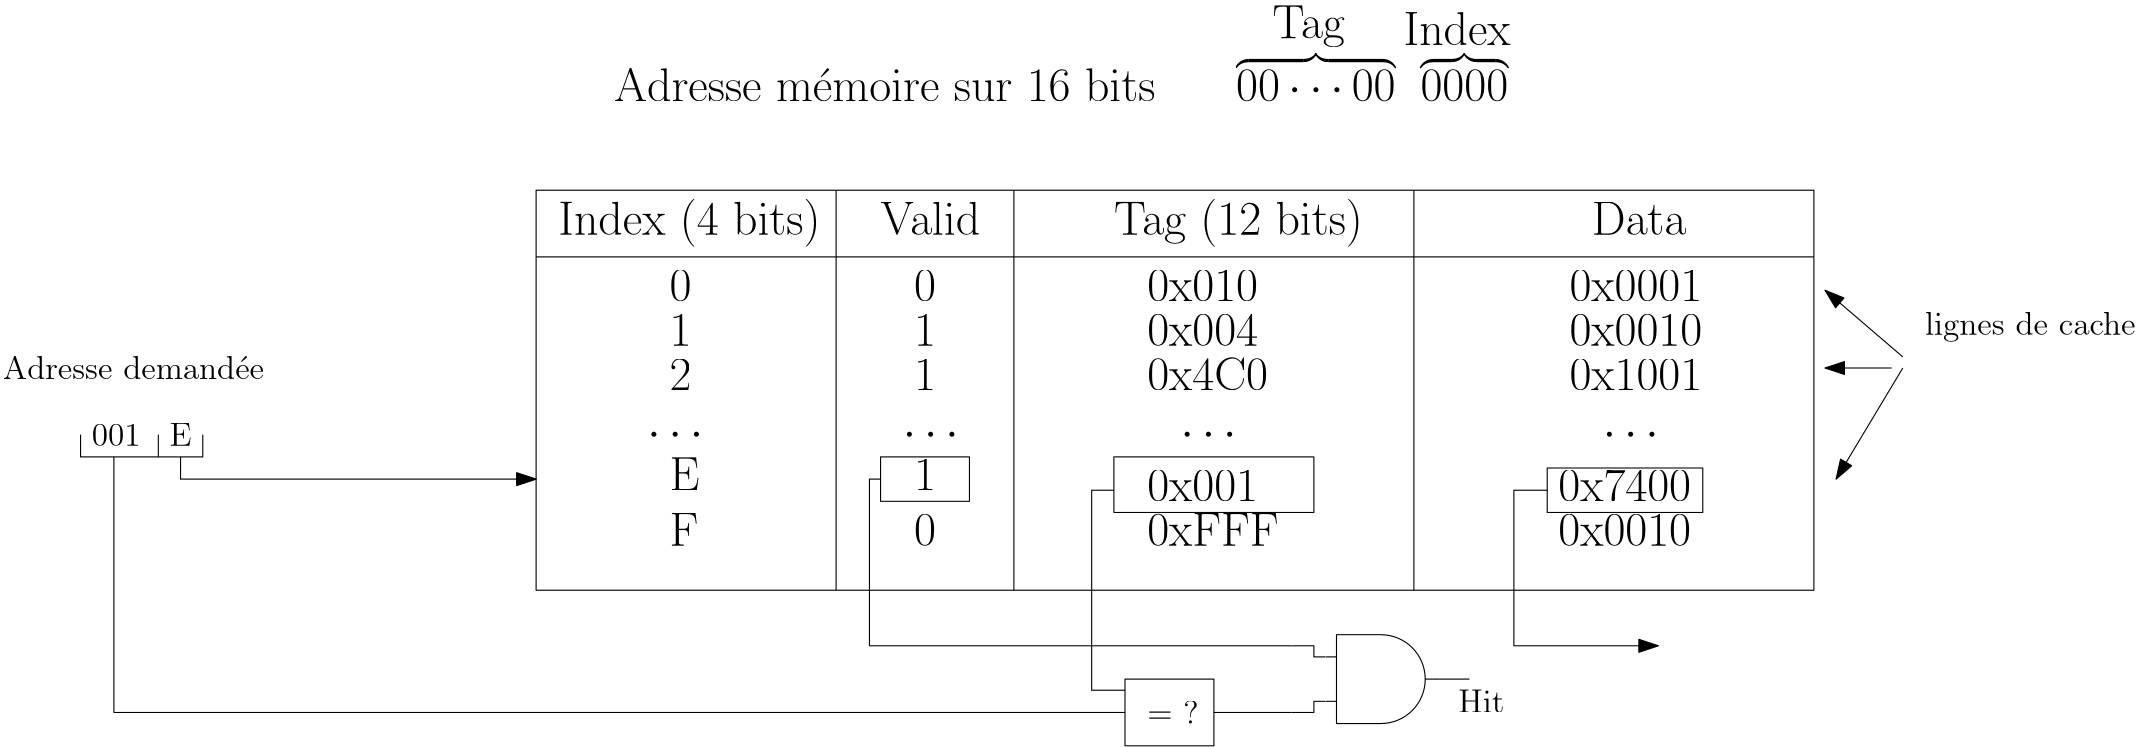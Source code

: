 <?xml version="1.0"?>
<!DOCTYPE ipe SYSTEM "ipe.dtd">
<ipe version="70107" creator="Ipe 7.1.8">
<info created="D:20150829214549" modified="D:20150928084037"/>
<ipestyle name="basic">
<symbol name="arrow/arc(spx)">
<path stroke="sym-stroke" fill="sym-stroke" pen="sym-pen">
0 0 m
-1 0.333 l
-1 -0.333 l
h
</path>
</symbol>
<symbol name="arrow/farc(spx)">
<path stroke="sym-stroke" fill="white" pen="sym-pen">
0 0 m
-1 0.333 l
-1 -0.333 l
h
</path>
</symbol>
<symbol name="arrow/ptarc(spx)">
<path stroke="sym-stroke" fill="sym-stroke" pen="sym-pen">
0 0 m
-1 0.333 l
-0.8 0 l
-1 -0.333 l
h
</path>
</symbol>
<symbol name="arrow/fptarc(spx)">
<path stroke="sym-stroke" fill="white" pen="sym-pen">
0 0 m
-1 0.333 l
-0.8 0 l
-1 -0.333 l
h
</path>
</symbol>
<symbol name="mark/circle(sx)" transformations="translations">
<path fill="sym-stroke">
0.6 0 0 0.6 0 0 e
0.4 0 0 0.4 0 0 e
</path>
</symbol>
<symbol name="mark/disk(sx)" transformations="translations">
<path fill="sym-stroke">
0.6 0 0 0.6 0 0 e
</path>
</symbol>
<symbol name="mark/fdisk(sfx)" transformations="translations">
<group>
<path fill="sym-fill">
0.5 0 0 0.5 0 0 e
</path>
<path fill="sym-stroke" fillrule="eofill">
0.6 0 0 0.6 0 0 e
0.4 0 0 0.4 0 0 e
</path>
</group>
</symbol>
<symbol name="mark/box(sx)" transformations="translations">
<path fill="sym-stroke" fillrule="eofill">
-0.6 -0.6 m
0.6 -0.6 l
0.6 0.6 l
-0.6 0.6 l
h
-0.4 -0.4 m
0.4 -0.4 l
0.4 0.4 l
-0.4 0.4 l
h
</path>
</symbol>
<symbol name="mark/square(sx)" transformations="translations">
<path fill="sym-stroke">
-0.6 -0.6 m
0.6 -0.6 l
0.6 0.6 l
-0.6 0.6 l
h
</path>
</symbol>
<symbol name="mark/fsquare(sfx)" transformations="translations">
<group>
<path fill="sym-fill">
-0.5 -0.5 m
0.5 -0.5 l
0.5 0.5 l
-0.5 0.5 l
h
</path>
<path fill="sym-stroke" fillrule="eofill">
-0.6 -0.6 m
0.6 -0.6 l
0.6 0.6 l
-0.6 0.6 l
h
-0.4 -0.4 m
0.4 -0.4 l
0.4 0.4 l
-0.4 0.4 l
h
</path>
</group>
</symbol>
<symbol name="mark/cross(sx)" transformations="translations">
<group>
<path fill="sym-stroke">
-0.43 -0.57 m
0.57 0.43 l
0.43 0.57 l
-0.57 -0.43 l
h
</path>
<path fill="sym-stroke">
-0.43 0.57 m
0.57 -0.43 l
0.43 -0.57 l
-0.57 0.43 l
h
</path>
</group>
</symbol>
<symbol name="arrow/fnormal(spx)">
<path stroke="sym-stroke" fill="white" pen="sym-pen">
0 0 m
-1 0.333 l
-1 -0.333 l
h
</path>
</symbol>
<symbol name="arrow/pointed(spx)">
<path stroke="sym-stroke" fill="sym-stroke" pen="sym-pen">
0 0 m
-1 0.333 l
-0.8 0 l
-1 -0.333 l
h
</path>
</symbol>
<symbol name="arrow/fpointed(spx)">
<path stroke="sym-stroke" fill="white" pen="sym-pen">
0 0 m
-1 0.333 l
-0.8 0 l
-1 -0.333 l
h
</path>
</symbol>
<symbol name="arrow/linear(spx)">
<path stroke="sym-stroke" pen="sym-pen">
-1 0.333 m
0 0 l
-1 -0.333 l
</path>
</symbol>
<symbol name="arrow/fdouble(spx)">
<path stroke="sym-stroke" fill="white" pen="sym-pen">
0 0 m
-1 0.333 l
-1 -0.333 l
h
-1 0 m
-2 0.333 l
-2 -0.333 l
h
</path>
</symbol>
<symbol name="arrow/double(spx)">
<path stroke="sym-stroke" fill="sym-stroke" pen="sym-pen">
0 0 m
-1 0.333 l
-1 -0.333 l
h
-1 0 m
-2 0.333 l
-2 -0.333 l
h
</path>
</symbol>
<pen name="heavier" value="0.8"/>
<pen name="fat" value="1.2"/>
<pen name="ultrafat" value="2"/>
<symbolsize name="large" value="5"/>
<symbolsize name="small" value="2"/>
<symbolsize name="tiny" value="1.1"/>
<arrowsize name="large" value="10"/>
<arrowsize name="small" value="5"/>
<arrowsize name="tiny" value="3"/>
<color name="red" value="1 0 0"/>
<color name="green" value="0 1 0"/>
<color name="blue" value="0 0 1"/>
<color name="yellow" value="1 1 0"/>
<color name="orange" value="1 0.647 0"/>
<color name="gold" value="1 0.843 0"/>
<color name="purple" value="0.627 0.125 0.941"/>
<color name="gray" value="0.745"/>
<color name="brown" value="0.647 0.165 0.165"/>
<color name="navy" value="0 0 0.502"/>
<color name="pink" value="1 0.753 0.796"/>
<color name="seagreen" value="0.18 0.545 0.341"/>
<color name="turquoise" value="0.251 0.878 0.816"/>
<color name="violet" value="0.933 0.51 0.933"/>
<color name="darkblue" value="0 0 0.545"/>
<color name="darkcyan" value="0 0.545 0.545"/>
<color name="darkgray" value="0.663"/>
<color name="darkgreen" value="0 0.392 0"/>
<color name="darkmagenta" value="0.545 0 0.545"/>
<color name="darkorange" value="1 0.549 0"/>
<color name="darkred" value="0.545 0 0"/>
<color name="lightblue" value="0.678 0.847 0.902"/>
<color name="lightcyan" value="0.878 1 1"/>
<color name="lightgray" value="0.827"/>
<color name="lightgreen" value="0.565 0.933 0.565"/>
<color name="lightyellow" value="1 1 0.878"/>
<dashstyle name="dashed" value="[4] 0"/>
<dashstyle name="dotted" value="[1 3] 0"/>
<dashstyle name="dash dotted" value="[4 2 1 2] 0"/>
<dashstyle name="dash dot dotted" value="[4 2 1 2 1 2] 0"/>
<textsize name="large" value="\large"/>
<textsize name="small" value="\small"/>
<textsize name="tiny" value="\tiny"/>
<textsize name="Large" value="\Large"/>
<textsize name="LARGE" value="\LARGE"/>
<textsize name="huge" value="\huge"/>
<textsize name="Huge" value="\Huge"/>
<textsize name="footnote" value="\footnotesize"/>
<textstyle name="center" begin="\begin{center}" end="\end{center}"/>
<textstyle name="itemize" begin="\begin{itemize}" end="\end{itemize}"/>
<textstyle name="item" begin="\begin{itemize}\item{}" end="\end{itemize}"/>
<gridsize name="4 pts" value="4"/>
<gridsize name="8 pts (~3 mm)" value="8"/>
<gridsize name="16 pts (~6 mm)" value="16"/>
<gridsize name="32 pts (~12 mm)" value="32"/>
<gridsize name="10 pts (~3.5 mm)" value="10"/>
<gridsize name="20 pts (~7 mm)" value="20"/>
<gridsize name="14 pts (~5 mm)" value="14"/>
<gridsize name="28 pts (~10 mm)" value="28"/>
<gridsize name="56 pts (~20 mm)" value="56"/>
<anglesize name="90 deg" value="90"/>
<anglesize name="60 deg" value="60"/>
<anglesize name="45 deg" value="45"/>
<anglesize name="30 deg" value="30"/>
<anglesize name="22.5 deg" value="22.5"/>
<tiling name="falling" angle="-60" step="4" width="1"/>
<tiling name="rising" angle="30" step="4" width="1"/>
</ipestyle>
<ipestyle name="bigpaper">
<layout paper="10000 6000" origin="0 0" frame="10000 6000"/>
<titlestyle pos="10 10" size="LARGE" color="title"  valign="baseline"/>
</ipestyle>
<page>
<layer name="alpha"/>
<view layers="alpha" active="alpha"/>
<path layer="alpha" matrix="1 0 0 1 296 152" stroke="black">
52 320 m
52 176 l
512 176 l
512 320 l
h
</path>
<text matrix="1 0 0 1 280 152" transformations="translations" pos="192 304" stroke="black" type="label" width="35.872" height="11.955" depth="0" valign="baseline" size="LARGE">Valid</text>
<text matrix="1 0 0 1 364 152" transformations="translations" pos="192 304" stroke="black" type="label" width="89.688" height="12.896" depth="4.29" valign="baseline" size="LARGE">Tag (12 bits)</text>
<text matrix="1 0 0 1 536 152" transformations="translations" pos="192 304" stroke="black" type="label" width="34.051" height="11.761" depth="0" valign="baseline" size="LARGE">Data</text>
<text matrix="1 0 0 1 244 152" transformations="translations" pos="112 304" stroke="black" type="label" width="94.428" height="12.896" depth="4.29" valign="baseline" size="LARGE">Index (4 bits)</text>
<text matrix="1 0 0 1 264 120" transformations="translations" pos="112 384" stroke="black" type="label" width="195.089" height="11.955" depth="0" valign="baseline" size="LARGE">Adresse m{\&apos;e}moire sur 16 bits</text>
<text matrix="1 0 0 1 296 152" transformations="translations" pos="304 352" stroke="black" type="label" width="104.041" height="35.484" depth="0" valign="baseline" size="LARGE">$\overbrace{00\cdots00}^{\mbox{Tag  }} \overbrace{0000}^{\mbox{Index }}$</text>
<path matrix="1 0 0 1 296 152" stroke="black">
52 296 m
512 296 l
</path>
<path matrix="1 0 0 1 296 152" stroke="black">
160 320 m
160 176 l
</path>
<path matrix="1 0 0 1 296 152" stroke="black">
224 320 m
224 176 l
</path>
<path matrix="1 0 0 1 296 152" stroke="black">
368 320 m
368 176 l
</path>
<text matrix="1 0 0 1 272 140" transformations="translations" pos="124 276" stroke="black" type="label" width="7.895" height="11.097" depth="0" valign="baseline" size="LARGE">1</text>
<text matrix="1 0 0 1 272 156" transformations="translations" pos="124 276" stroke="black" type="label" width="7.895" height="11.097" depth="0" valign="baseline" size="LARGE">0</text>
<text matrix="1 0 0 1 272 124" transformations="translations" pos="124 276" stroke="black" type="label" width="7.895" height="11.097" depth="0" valign="baseline" size="LARGE">2</text>
<text matrix="1 0 0 1 272 88" transformations="translations" pos="124 276" stroke="black" type="label" width="10.815" height="11.761" depth="0" valign="baseline" size="LARGE">E</text>
<text matrix="1 0 0 1 272 68" transformations="translations" pos="124 276" stroke="black" type="label" width="10.365" height="11.761" depth="0" valign="baseline" size="LARGE">F</text>
<text matrix="1 0 0 1 296 148" transformations="translations" pos="188 284" stroke="black" type="label" width="7.895" height="11.097" depth="0" valign="baseline" size="LARGE">0</text>
<text matrix="1 0 0 1 296 148" transformations="translations" pos="188 268" stroke="black" type="label" width="7.895" height="11.097" depth="0" valign="baseline" size="LARGE">1</text>
<text matrix="1 0 0 1 264 104" transformations="translations" pos="124 276" stroke="black" type="label" width="20.085" height="7.651" depth="0" valign="baseline" size="LARGE">$\cdots$</text>
<text matrix="1 0 0 1 296 132" transformations="translations" pos="188 268" stroke="black" type="label" width="7.895" height="11.097" depth="0" valign="baseline" size="LARGE">1</text>
<text matrix="1 0 0 1 296 148" transformations="translations" pos="272 284" stroke="black" type="label" width="39.926" height="11.097" depth="0" valign="baseline" size="LARGE">0x010</text>
<text matrix="1 0 0 1 296 132" transformations="translations" pos="272 284" stroke="black" type="label" width="39.926" height="11.097" depth="0" valign="baseline" size="LARGE">0x004</text>
<text matrix="1 0 0 1 296 116" transformations="translations" pos="272 284" stroke="black" type="label" width="43.524" height="11.761" depth="0" valign="baseline" size="LARGE">0x4C0</text>
<text matrix="1 0 0 1 296 76" transformations="translations" pos="272 284" stroke="black" type="label" width="39.926" height="11.097" depth="0" valign="baseline" size="LARGE">0x001</text>
<text matrix="1 0 0 1 296 60" transformations="translations" pos="272 284" stroke="black" type="label" width="47.336" height="11.761" depth="0" valign="baseline" size="LARGE">0xFFF</text>
<text matrix="1 0 0 1 448 148" transformations="translations" pos="272 284" stroke="black" type="label" width="47.822" height="11.097" depth="0" valign="baseline" size="LARGE">0x0001</text>
<text matrix="1 0 0 1 448 132" transformations="translations" pos="272 284" stroke="black" type="label" width="47.822" height="11.097" depth="0" valign="baseline" size="LARGE">0x0010</text>
<text matrix="1 0 0 1 448 116" transformations="translations" pos="272 284" stroke="black" type="label" width="47.822" height="11.097" depth="0" valign="baseline" size="LARGE">0x1001</text>
<text matrix="1 0 0 1 444 76" transformations="translations" pos="272 284" stroke="black" type="label" width="47.822" height="11.097" depth="0" valign="baseline" size="LARGE">0x7400</text>
<text matrix="1 0 0 1 444 60" transformations="translations" pos="272 284" stroke="black" type="label" width="47.822" height="11.097" depth="0" valign="baseline" size="LARGE">0x0010</text>
<text matrix="1 0 0 1 356 104" transformations="translations" pos="124 276" stroke="black" type="label" width="20.085" height="7.651" depth="0" valign="baseline" size="LARGE">$\cdots$</text>
<text matrix="1 0 0 1 456 104" transformations="translations" pos="124 276" stroke="black" type="label" width="20.085" height="7.651" depth="0" valign="baseline" size="LARGE">$\cdots$</text>
<text matrix="1 0 0 1 608 104" transformations="translations" pos="124 276" stroke="black" type="label" width="20.085" height="7.651" depth="0" valign="baseline" size="LARGE">$\cdots$</text>
<text matrix="1 0 0 1 296 96" transformations="translations" pos="188 268" stroke="black" type="label" width="7.895" height="11.097" depth="0" valign="baseline" size="LARGE">1</text>
<text matrix="1 0 0 1 296 60" transformations="translations" pos="188 284" stroke="black" type="label" width="7.895" height="11.097" depth="0" valign="baseline" size="LARGE">0</text>
<path matrix="1 0 0 1 336 40" stroke="black" arrow="normal/normal">
504 372 m
476 396 l
</path>
<path matrix="1 0 0 1 336 40" stroke="black" arrow="normal/normal">
500 368 m
476 368 l
</path>
<path matrix="1 0 0 1 336 40" stroke="black" arrow="normal/normal">
504 368 m
480 328 l
</path>
<text matrix="1 0 0 1 336 40" transformations="translations" pos="512 380" stroke="black" type="label" width="75.829" height="8.307" depth="2.32" valign="baseline" size="large">lignes de cache</text>
<text transformations="translations" pos="156 404" stroke="black" type="label" width="94.099" height="8.302" depth="0" valign="baseline" size="large">Adresse demand{\&apos;e}e</text>
<text matrix="1 0 0 1 40 8" transformations="translations" pos="148 372" stroke="black" type="label" width="17.559" height="7.704" depth="0" valign="baseline" size="large">001</text>
<text matrix="1 0 0 1 8 4" transformations="translations" pos="208 376" stroke="black" type="label" width="7.965" height="8.169" depth="0" valign="baseline" size="large">E</text>
<path stroke="black">
184 384 m
184 376 l
212 376 l
212 384 l
</path>
<path stroke="black">
212 376 m
228 376 l
228 384 l
</path>
<path stroke="black" arrow="normal/normal">
220 376 m
220 368 l
348 368 l
</path>
<path stroke="black">
556 376 m
556 356 l
628 356 l
628 376 l
h
</path>
<path stroke="black">
472 376 m
472 360 l
504 360 l
504 376 l
h
</path>
<path stroke="black">
196 376 m
196 284 l
560 284 l
</path>
<path stroke="black">
556 364 m
548 364 l
548 292 l
560 292 l
</path>
<path stroke="black">
560 296 m
560 272 l
592 272 l
592 296 l
h
</path>
<text matrix="1 0 0 1 -4 -4" transformations="translations" pos="572 284" stroke="black" type="label" width="18.534" height="8.302" depth="0" valign="baseline" size="large">= ?</text>
<path stroke="black">
472 368 m
468 368 l
468 308 l
620 308 l
</path>
<path stroke="black">
592 284 m
620 284 l
</path>
<path stroke="black">
712 372 m
712 356 l
768 356 l
768 372 l
h
</path>
<path stroke="black" arrow="normal/normal">
712 364 m
700 364 l
700 308 l
752 308 l
</path>
<path matrix="1 0 0 1 308.138 -491.999" stroke="black">
343.845 772.009 m
7.47358 14.1364 -14.1364 7.47358 343.956 787.999 343.951 803.99 a
344 804 m
344 804 l
359.862 787.999 m
364 788 l
364 788 l
324 780 m
328 780 l
328 780 l
324 796 m
328 796 l
328 796 l
344 772 m
344 772 l
328 772 l
328 804 l
328 804 l
344 804 l
</path>
<path stroke="black">
620 308 m
628 308 l
628 304 l
632 304 l
</path>
<path stroke="black">
620 284 m
628 284 l
628 288 l
632 288 l
</path>
<path stroke="black">
672 296 m
684 296 l
</path>
<text transformations="translations" pos="680 284" stroke="black" type="label" width="16.579" height="8.169" depth="0" valign="baseline" size="large">Hit</text>
</page>
</ipe>
